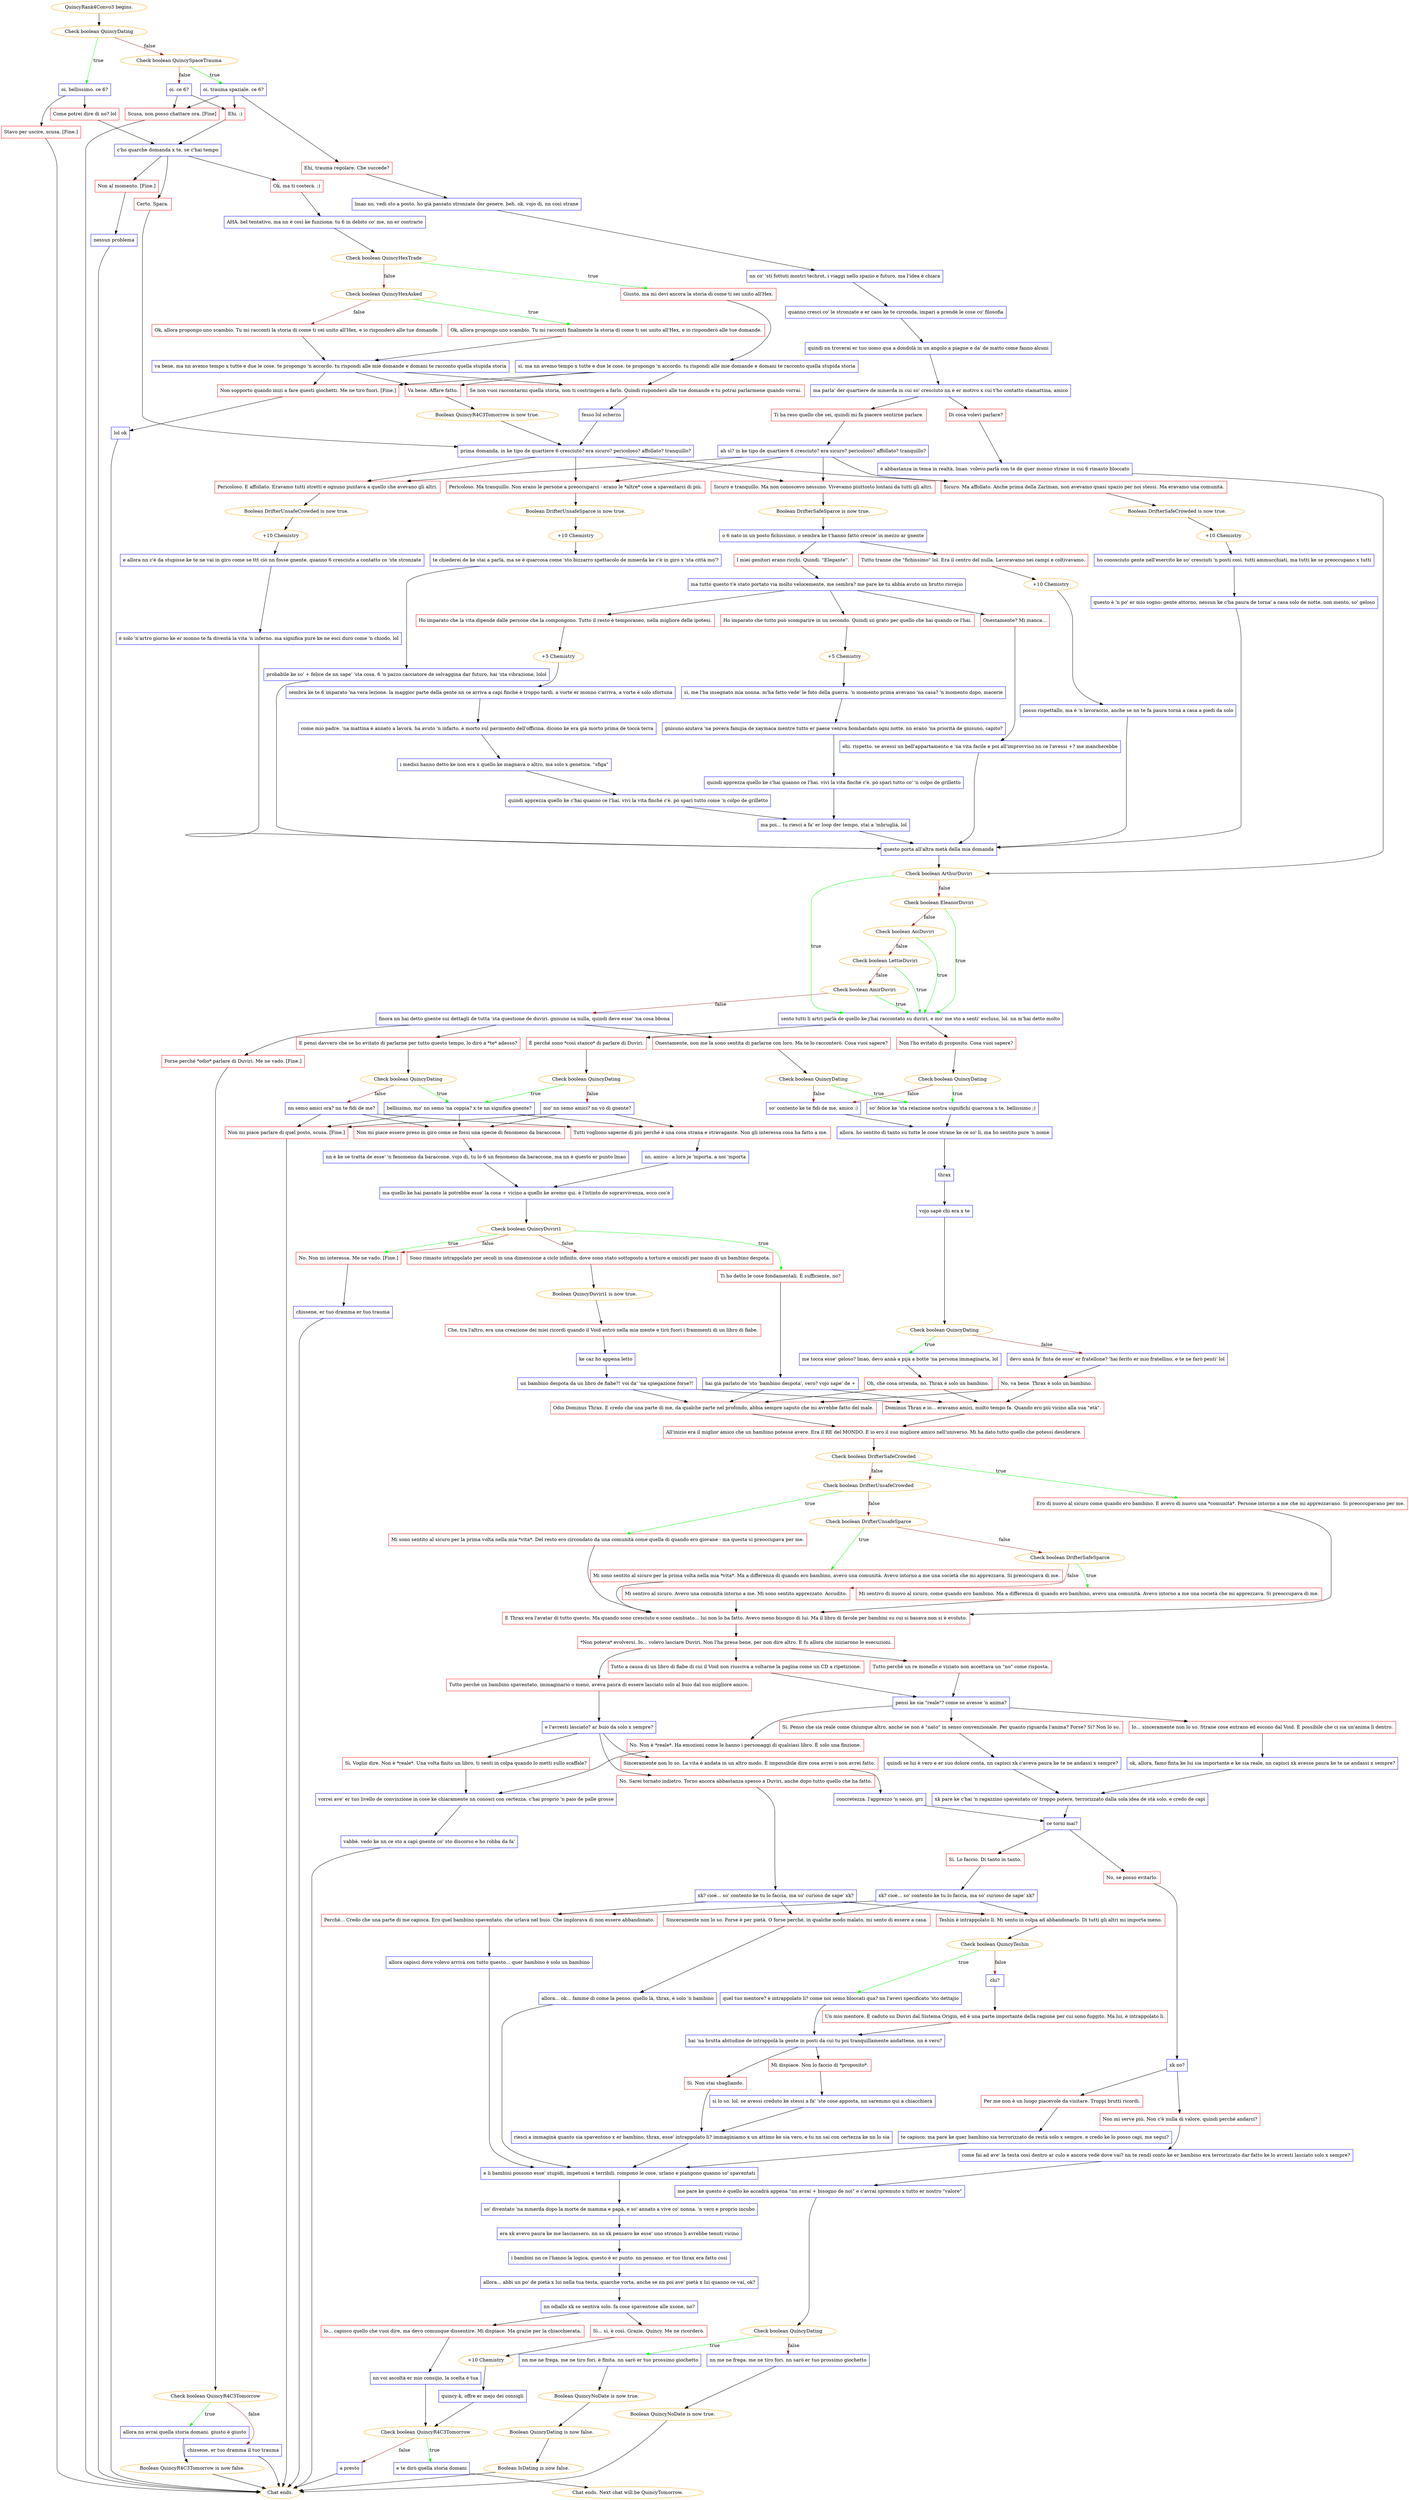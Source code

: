 digraph {
	"QuincyRank4Convo3 begins." [color=orange];
		"QuincyRank4Convo3 begins." -> j552943725;
	j552943725 [label="Check boolean QuincyDating",color=orange];
		j552943725 -> j3530440248 [label=true,color=green];
		j552943725 -> j3004499405 [label=false,color=brown];
	j3530440248 [label="oi. bellissimo. ce 6?",shape=box,color=blue];
		j3530440248 -> j2018792301;
		j3530440248 -> j2000216551;
	j3004499405 [label="Check boolean QuincySpaceTrauma",color=orange];
		j3004499405 -> j890980626 [label=true,color=green];
		j3004499405 -> j508454010 [label=false,color=brown];
	j2018792301 [label="Come potrei dire di no? lol",shape=box,color=red];
		j2018792301 -> j2086897645;
	j2000216551 [label="Stavo per uscire, scusa. [Fine.]",shape=box,color=red];
		j2000216551 -> "Chat ends.";
	j890980626 [label="oi. trauma spaziale. ce 6?",shape=box,color=blue];
		j890980626 -> j4223105536;
		j890980626 -> j945064451;
		j890980626 -> j487187516;
	j508454010 [label="oi. ce 6?",shape=box,color=blue];
		j508454010 -> j945064451;
		j508454010 -> j487187516;
	j2086897645 [label="c'ho quarche domanda x te, se c'hai tempo",shape=box,color=blue];
		j2086897645 -> j2864251124;
		j2086897645 -> j3860993400;
		j2086897645 -> j2898746607;
	"Chat ends." [color=orange];
	j4223105536 [label="Ehi, trauma regolare. Che succede?",shape=box,color=red];
		j4223105536 -> j2911970603;
	j945064451 [label="Ehi. :)",shape=box,color=red];
		j945064451 -> j2086897645;
	j487187516 [label="Scusa, non posso chattare ora. [Fine]",shape=box,color=red];
		j487187516 -> "Chat ends.";
	j2864251124 [label="Certo. Spara.",shape=box,color=red];
		j2864251124 -> j3979159754;
	j3860993400 [label="Ok, ma ti costerà. ;)",shape=box,color=red];
		j3860993400 -> j2468215271;
	j2898746607 [label="Non al momento. [Fine.]",shape=box,color=red];
		j2898746607 -> j3353843708;
	j2911970603 [label="lmao no, vedi sto a posto. ho già passato stronzate der genere. beh. ok. vojo dì, nn così strane",shape=box,color=blue];
		j2911970603 -> j3955709039;
	j3979159754 [label="prima domanda, in ke tipo de quartiere 6 cresciuto? era sicuro? pericoloso? affollato? tranquillo?",shape=box,color=blue];
		j3979159754 -> j3734813152;
		j3979159754 -> j2189154618;
		j3979159754 -> j896474972;
		j3979159754 -> j988923085;
	j2468215271 [label="AHA. bel tentativo, ma nn è così ke funziona. tu 6 in debito co' me, nn er contrario",shape=box,color=blue];
		j2468215271 -> j3869748579;
	j3353843708 [label="nessun problema",shape=box,color=blue];
		j3353843708 -> "Chat ends.";
	j3955709039 [label="nn co' 'sti fottuti mostri techrot, i viaggi nello spazio e futuro, ma l'idea è chiara",shape=box,color=blue];
		j3955709039 -> j2845091650;
	j3734813152 [label="Sicuro. Ma affollato. Anche prima della Zariman, non avevamo quasi spazio per noi stessi. Ma eravamo una comunità.",shape=box,color=red];
		j3734813152 -> j1125657458;
	j2189154618 [label="Pericoloso. E affollato. Eravamo tutti stretti e ognuno puntava a quello che avevano gli altri.",shape=box,color=red];
		j2189154618 -> j3255395516;
	j896474972 [label="Pericoloso. Ma tranquillo. Non erano le persone a preoccuparci - erano le *altre* cose a spaventarci di più.",shape=box,color=red];
		j896474972 -> j3497800448;
	j988923085 [label="Sicuro e tranquillo. Ma non conoscevo nessuno. Vivevamo piuttosto lontani da tutti gli altri.",shape=box,color=red];
		j988923085 -> j4211049836;
	j3869748579 [label="Check boolean QuincyHexTrade",color=orange];
		j3869748579 -> j1299920842 [label=true,color=green];
		j3869748579 -> j4011176701 [label=false,color=brown];
	j2845091650 [label="quanno cresci co' le stronzate e er caos ke te circonda, impari a prendè le cose co' filosofia",shape=box,color=blue];
		j2845091650 -> j4120661467;
	j1125657458 [label="Boolean DrifterSafeCrowded is now true.",color=orange];
		j1125657458 -> j715249634;
	j3255395516 [label="Boolean DrifterUnsafeCrowded is now true.",color=orange];
		j3255395516 -> j4283564578;
	j3497800448 [label="Boolean DrifterUnsafeSparce is now true.",color=orange];
		j3497800448 -> j177340093;
	j4211049836 [label="Boolean DrifterSafeSparce is now true.",color=orange];
		j4211049836 -> j1438583662;
	j1299920842 [label="Giusto, ma mi devi ancora la storia di come ti sei unito all'Hex.",shape=box,color=red];
		j1299920842 -> j3068923089;
	j4011176701 [label="Check boolean QuincyHexAsked",color=orange];
		j4011176701 -> j3034002415 [label=true,color=green];
		j4011176701 -> j3295633003 [label=false,color=brown];
	j4120661467 [label="quindi nn troverai er tuo uomo qua a dondolà in un angolo a piagne e da' de matto come fanno alcuni",shape=box,color=blue];
		j4120661467 -> j3763131045;
	j715249634 [label="+10 Chemistry",color=orange];
		j715249634 -> j2460437312;
	j4283564578 [label="+10 Chemistry",color=orange];
		j4283564578 -> j3147081576;
	j177340093 [label="+10 Chemistry",color=orange];
		j177340093 -> j233882692;
	j1438583662 [label="o 6 nato in un posto fichissimo, o sembra ke t'hanno fatto cresce' in mezzo ar gnente",shape=box,color=blue];
		j1438583662 -> j3756413619;
		j1438583662 -> j708676781;
	j3068923089 [label="sì, ma nn avemo tempo x tutte e due le cose. te propongo 'n accordo. tu rispondi alle mie domande e domani te racconto quella stupida storia",shape=box,color=blue];
		j3068923089 -> j2338483482;
		j3068923089 -> j1137540746;
		j3068923089 -> j102012440;
	j3034002415 [label="Ok, allora propongo uno scambio. Tu mi racconti finalmente la storia di come ti sei unito all'Hex, e io risponderò alle tue domande.",shape=box,color=red];
		j3034002415 -> j2270011758;
	j3295633003 [label="Ok, allora propongo uno scambio. Tu mi racconti la storia di come ti sei unito all'Hex, e io risponderò alle tue domande.",shape=box,color=red];
		j3295633003 -> j2270011758;
	j3763131045 [label="ma parla' der quartiere de mmerda in cui so' cresciuto nn è er motivo x cui t'ho contatto stamattina, amico",shape=box,color=blue];
		j3763131045 -> j1988281067;
		j3763131045 -> j987025079;
	j2460437312 [label="ho conosciuto gente nell'esercito ke so' cresciuti 'n posti così. tutti ammucchiati, ma tutti ke se preoccupano x tutti",shape=box,color=blue];
		j2460437312 -> j2886828888;
	j3147081576 [label="e allora nn c'è da stupisse ke te ne vai in giro come se ttt ciò nn fosse gnente. quanno 6 cresciuto a contatto co 'ste stronzate",shape=box,color=blue];
		j3147081576 -> j2645347624;
	j233882692 [label="te chiederei de ke stai a parlà, ma se è quarcosa come 'sto bizzarro spettacolo de mmerda ke c'è in giro x 'sta città mo'?",shape=box,color=blue];
		j233882692 -> j1215919859;
	j3756413619 [label="Tutto tranne che \"fichissimo\" lol. Era il centro del nulla. Lavoravamo nei campi e coltivavamo.",shape=box,color=red];
		j3756413619 -> j72920640;
	j708676781 [label="I miei genitori erano ricchi. Quindi. \"Elegante''.",shape=box,color=red];
		j708676781 -> j94483883;
	j2338483482 [label="Va bene. Affare fatto.",shape=box,color=red];
		j2338483482 -> j3754417540;
	j1137540746 [label="Se non vuoi raccontarmi quella storia, non ti costringerò a farlo. Quindi risponderò alle tue domande e tu potrai parlarmene quando vorrai.",shape=box,color=red];
		j1137540746 -> j968381009;
	j102012440 [label="Non sopporto quando inizi a fare questi giochetti. Me ne tiro fuori. [Fine.]",shape=box,color=red];
		j102012440 -> j3729148362;
	j2270011758 [label="va bene, ma nn avemo tempo x tutte e due le cose. te propongo 'n accordo. tu rispondi alle mie domande e domani te racconto quella stupida storia",shape=box,color=blue];
		j2270011758 -> j2338483482;
		j2270011758 -> j1137540746;
		j2270011758 -> j102012440;
	j1988281067 [label="Di cosa volevi parlare?",shape=box,color=red];
		j1988281067 -> j3135037762;
	j987025079 [label="Ti ha reso quello che sei, quindi mi fa piacere sentirne parlare.",shape=box,color=red];
		j987025079 -> j1474488615;
	j2886828888 [label="questo è 'n po' er mio sogno: gente attorno, nessun ke c'ha paura de torna' a casa solo de notte. non mento, so' geloso",shape=box,color=blue];
		j2886828888 -> j1715130061;
	j2645347624 [label="è solo 'n'artro giorno ke er monno te fa diventà la vita 'n inferno. ma significa pure ke ne esci duro come 'n chiodo, lol",shape=box,color=blue];
		j2645347624 -> j1715130061;
	j1215919859 [label="probabile ke so' + felice de nn sape' 'sta cosa. 6 'n pazzo cacciatore de selvaggina dar futuro, hai 'sta vibrazione, lolol",shape=box,color=blue];
		j1215919859 -> j1715130061;
	j72920640 [label="+10 Chemistry",color=orange];
		j72920640 -> j3797809589;
	j94483883 [label="ma tutto questo t'è stato portato via molto velocemente, me sembra? me pare ke tu abbia avuto un brutto risvejio",shape=box,color=blue];
		j94483883 -> j1287265376;
		j94483883 -> j904264138;
		j94483883 -> j3842045987;
	j3754417540 [label="Boolean QuincyR4C3Tomorrow is now true.",color=orange];
		j3754417540 -> j3979159754;
	j968381009 [label="fesso lol scherzo",shape=box,color=blue];
		j968381009 -> j3979159754;
	j3729148362 [label="lol ok",shape=box,color=blue];
		j3729148362 -> "Chat ends.";
	j3135037762 [label="è abbastanza in tema in realtà, lmao. volevo parlà con te de quer monno strano in cui 6 rimasto bloccato",shape=box,color=blue];
		j3135037762 -> j3268356592;
	j1474488615 [label="ah sì? in ke tipo de quartiere 6 cresciuto? era sicuro? pericoloso? affollato? tranquillo?",shape=box,color=blue];
		j1474488615 -> j3734813152;
		j1474488615 -> j2189154618;
		j1474488615 -> j896474972;
		j1474488615 -> j988923085;
	j1715130061 [label="questo porta all'altra metà della mia domanda",shape=box,color=blue];
		j1715130061 -> j3268356592;
	j3797809589 [label="posso rispettallo, ma è 'n lavoraccio, anche se nn te fa paura tornà a casa a piedi da solo",shape=box,color=blue];
		j3797809589 -> j1715130061;
	j1287265376 [label="Onestamente? Mi manca...",shape=box,color=red];
		j1287265376 -> j3659253538;
	j904264138 [label="Ho imparato che tutto può scomparire in un secondo. Quindi sii grato per quello che hai quando ce l'hai.",shape=box,color=red];
		j904264138 -> j3972086035;
	j3842045987 [label="Ho imparato che la vita dipende dalle persone che la compongono. Tutto il resto è temporaneo, nella migliore delle ipotesi.",shape=box,color=red];
		j3842045987 -> j2885222448;
	j3268356592 [label="Check boolean ArthurDuviri",color=orange];
		j3268356592 -> j4285696807 [label=true,color=green];
		j3268356592 -> j4104290587 [label=false,color=brown];
	j3659253538 [label="ehi. rispetto. se avessi un bell'appartamento e 'na vita facile e poi all'improvviso nn ce l'avessi +? me mancherebbe",shape=box,color=blue];
		j3659253538 -> j1715130061;
	j3972086035 [label="+5 Chemistry",color=orange];
		j3972086035 -> j1439997123;
	j2885222448 [label="+5 Chemistry",color=orange];
		j2885222448 -> j3430995074;
	j4285696807 [label="sento tutti li artri parlà de quello ke j'hai raccontato su duviri, e mo' me sto a senti' escluso, lol. nn m'hai detto molto",shape=box,color=blue];
		j4285696807 -> j2684613744;
		j4285696807 -> j3316553745;
	j4104290587 [label="Check boolean EleanorDuviri",color=orange];
		j4104290587 -> j4285696807 [label=true,color=green];
		j4104290587 -> j481100708 [label=false,color=brown];
	j1439997123 [label="sì, me l'ha insegnato mia nonna. m'ha fatto vede' le foto della guerra. 'n momento prima avevano 'na casa? 'n momento dopo, macerie",shape=box,color=blue];
		j1439997123 -> j1775836613;
	j3430995074 [label="sembra ke te 6 imparato 'na vera lezione. la maggior parte della gente nn ce arriva a capì finché è troppo tardi. a vorte er monno c'arriva, a vorte è solo sfortuna",shape=box,color=blue];
		j3430995074 -> j3159566959;
	j2684613744 [label="Non l'ho evitato di proposito. Cosa vuoi sapere?",shape=box,color=red];
		j2684613744 -> j1049962924;
	j3316553745 [label="È perché sono *così stanco* di parlare di Duviri.",shape=box,color=red];
		j3316553745 -> j2517674731;
	j481100708 [label="Check boolean AoiDuviri",color=orange];
		j481100708 -> j4285696807 [label=true,color=green];
		j481100708 -> j2629651196 [label=false,color=brown];
	j1775836613 [label="gnisuno aiutava 'na povera famijia de xaymaca mentre tutto er paese veniva bombardato ogni notte. nn erano 'na priorità de gnisuno, capito?",shape=box,color=blue];
		j1775836613 -> j4107076764;
	j3159566959 [label="come mio padre. 'na mattina è annato a lavorà. ha avuto 'n infarto. è morto sul pavimento dell'officina. dicono ke era già morto prima de toccà terra",shape=box,color=blue];
		j3159566959 -> j2543134048;
	j1049962924 [label="Check boolean QuincyDating",color=orange];
		j1049962924 -> j3390173935 [label=true,color=green];
		j1049962924 -> j136155909 [label=false,color=brown];
	j2517674731 [label="Check boolean QuincyDating",color=orange];
		j2517674731 -> j135924948 [label=true,color=green];
		j2517674731 -> j3891911607 [label=false,color=brown];
	j2629651196 [label="Check boolean LettieDuviri",color=orange];
		j2629651196 -> j4285696807 [label=true,color=green];
		j2629651196 -> j1771238635 [label=false,color=brown];
	j4107076764 [label="quindi apprezza quello ke c'hai quanno ce l'hai. vivi la vita finché c'è. pò sparì tutto co' 'n colpo de grilletto",shape=box,color=blue];
		j4107076764 -> j1970197003;
	j2543134048 [label="i medici hanno detto ke non era x quello ke magnava o altro, ma solo x genetica. \"sfiga\"",shape=box,color=blue];
		j2543134048 -> j1814192510;
	j3390173935 [label="so' felice ke 'sta relazione nostra significhi quarcosa x te, bellissimo ;)",shape=box,color=blue];
		j3390173935 -> j3959971223;
	j136155909 [label="so' contento ke te fidi de me, amico :)",shape=box,color=blue];
		j136155909 -> j3959971223;
	j135924948 [label="bellissimo, mo' nn semo 'na coppia? x te nn significa gnente?",shape=box,color=blue];
		j135924948 -> j2391237819;
		j135924948 -> j1728458974;
		j135924948 -> j1824346713;
	j3891911607 [label="mo' nn semo amici? nn vò dì gnente?",shape=box,color=blue];
		j3891911607 -> j2391237819;
		j3891911607 -> j1728458974;
		j3891911607 -> j1824346713;
	j1771238635 [label="Check boolean AmirDuviri",color=orange];
		j1771238635 -> j4285696807 [label=true,color=green];
		j1771238635 -> j684354933 [label=false,color=brown];
	j1970197003 [label="ma poi... tu riesci a fa' er loop der tempo, stai a 'mbruglià, lol",shape=box,color=blue];
		j1970197003 -> j1715130061;
	j1814192510 [label="quindi apprezza quello ke c'hai quanno ce l'hai. vivi la vita finché c'è. pò sparì tutto come 'n colpo de grilletto",shape=box,color=blue];
		j1814192510 -> j1970197003;
	j3959971223 [label="allora. ho sentito dì tanto su tutte le cose strane ke ce so' lì, ma ho sentito pure 'n nome",shape=box,color=blue];
		j3959971223 -> j709009025;
	j2391237819 [label="Tutti vogliono saperne di più perché è una cosa strana e stravagante. Non gli interessa cosa ha fatto a me.",shape=box,color=red];
		j2391237819 -> j3998995267;
	j1728458974 [label="Non mi piace essere preso in giro come se fossi una specie di fenomeno da baraccone.",shape=box,color=red];
		j1728458974 -> j2918986514;
	j1824346713 [label="Non mi piace parlare di quel posto, scusa. [Fine.]",shape=box,color=red];
		j1824346713 -> "Chat ends.";
	j684354933 [label="finora nn hai detto gnente sui dettagli de tutta 'sta questione de duviri. gnisuno sa nulla, quindi deve esse' 'na cosa bbona",shape=box,color=blue];
		j684354933 -> j2877705770;
		j684354933 -> j980447234;
		j684354933 -> j111393147;
	j709009025 [label="thrax",shape=box,color=blue];
		j709009025 -> j731334572;
	j3998995267 [label="no, amico - a loro je 'mporta. a noi 'mporta",shape=box,color=blue];
		j3998995267 -> j1787868100;
	j2918986514 [label="nn è ke se tratta de esse' 'n fenomeno da baraccone. vojo dì, tu lo 6 un fenomeno da baraccone, ma nn è questo er punto lmao",shape=box,color=blue];
		j2918986514 -> j1787868100;
	j2877705770 [label="Onestamente, non me la sono sentita di parlarne con loro. Ma te lo racconterò. Cosa vuoi sapere?",shape=box,color=red];
		j2877705770 -> j1970620959;
	j980447234 [label="E pensi davvero che se ho evitato di parlarne per tutto questo tempo, lo dirò a *te* adesso?",shape=box,color=red];
		j980447234 -> j1548335853;
	j111393147 [label="Forse perché *odio* parlare di Duviri. Me ne vado. [Fine.]",shape=box,color=red];
		j111393147 -> j3137933610;
	j731334572 [label="vojo sapè chi era x te",shape=box,color=blue];
		j731334572 -> j3518307430;
	j1787868100 [label="ma quello ke hai passato là potrebbe esse' la cosa + vicino a quello ke avemo qui. è l'istinto de sopravvivenza, ecco cos'è",shape=box,color=blue];
		j1787868100 -> j1065292502;
	j1970620959 [label="Check boolean QuincyDating",color=orange];
		j1970620959 -> j3390173935 [label=true,color=green];
		j1970620959 -> j136155909 [label=false,color=brown];
	j1548335853 [label="Check boolean QuincyDating",color=orange];
		j1548335853 -> j135924948 [label=true,color=green];
		j1548335853 -> j65610408 [label=false,color=brown];
	j3137933610 [label="Check boolean QuincyR4C3Tomorrow",color=orange];
		j3137933610 -> j889584954 [label=true,color=green];
		j3137933610 -> j1326012038 [label=false,color=brown];
	j3518307430 [label="Check boolean QuincyDating",color=orange];
		j3518307430 -> j3996030757 [label=true,color=green];
		j3518307430 -> j4215306422 [label=false,color=brown];
	j1065292502 [label="Check boolean QuincyDuviri1",color=orange];
		j1065292502 -> j3144878580 [label=true,color=green];
		j1065292502 -> j825689257 [label=true,color=green];
		j1065292502 -> j1930074749 [label=false,color=brown];
		j1065292502 -> j825689257 [label=false,color=brown];
	j65610408 [label="nn semo amici ora? nn te fidi de me?",shape=box,color=blue];
		j65610408 -> j2391237819;
		j65610408 -> j1728458974;
		j65610408 -> j1824346713;
	j889584954 [label="allora nn avrai quella storia domani. giusto è giusto",shape=box,color=blue];
		j889584954 -> j10984581;
	j1326012038 [label="chissene, er tuo dramma il tuo trauma",shape=box,color=blue];
		j1326012038 -> "Chat ends.";
	j3996030757 [label="me tocca esse' geloso? lmao, devo annà a pijà a botte 'na persona immaginaria, lol",shape=box,color=blue];
		j3996030757 -> j4059283655;
	j4215306422 [label="devo annà fa' finta de esse' er fratellone? 'hai ferito er mio fratellino, e te ne farò pentì' lol",shape=box,color=blue];
		j4215306422 -> j1767146426;
	j3144878580 [label="Ti ho detto le cose fondamentali. È sufficiente, no?",shape=box,color=red];
		j3144878580 -> j4092507212;
	j825689257 [label="No. Non mi interessa. Me ne vado. [Fine.]",shape=box,color=red];
		j825689257 -> j2485415041;
	j1930074749 [label="Sono rimasto intrappolato per secoli in una dimensione a ciclo infinito, dove sono stato sottoposto a torture e omicidi per mano di un bambino despota.",shape=box,color=red];
		j1930074749 -> j1472441110;
	j10984581 [label="Boolean QuincyR4C3Tomorrow is now false.",color=orange];
		j10984581 -> "Chat ends.";
	j4059283655 [label="Oh, che cosa orrenda, no. Thrax è solo un bambino.",shape=box,color=red];
		j4059283655 -> j2265616393;
		j4059283655 -> j2111164982;
	j1767146426 [label="No, va bene. Thrax è solo un bambino.",shape=box,color=red];
		j1767146426 -> j2111164982;
		j1767146426 -> j2265616393;
	j4092507212 [label="hai già parlato de 'sto 'bambino despota', vero? vojo sape' de +",shape=box,color=blue];
		j4092507212 -> j2111164982;
		j4092507212 -> j2265616393;
	j2485415041 [label="chissene, er tuo dramma er tuo trauma",shape=box,color=blue];
		j2485415041 -> "Chat ends.";
	j1472441110 [label="Boolean QuincyDuviri1 is now true.",color=orange];
		j1472441110 -> j1025765454;
	j2265616393 [label="Odio Dominus Thrax. E credo che una parte di me, da qualche parte nel profondo, abbia sempre saputo che mi avrebbe fatto del male.",shape=box,color=red];
		j2265616393 -> j3932742714;
	j2111164982 [label="Dominus Thrax e io... eravamo amici, molto tempo fa. Quando ero più vicino alla sua \"età\".",shape=box,color=red];
		j2111164982 -> j3932742714;
	j1025765454 [label="Che, tra l'altro, era una creazione dei miei ricordi quando il Void entrò nella mia mente e tirò fuori i frammenti di un libro di fiabe.",shape=box,color=red];
		j1025765454 -> j3195932854;
	j3932742714 [label="All'inizio era il miglior amico che un bambino potesse avere. Era il RE del MONDO. E io ero il suo migliore amico nell'universo. Mi ha dato tutto quello che potessi desiderare.",shape=box,color=red];
		j3932742714 -> j2662847170;
	j3195932854 [label="ke caz ho appena letto",shape=box,color=blue];
		j3195932854 -> j4286283210;
	j2662847170 [label="Check boolean DrifterSafeCrowded",color=orange];
		j2662847170 -> j4111604436 [label=true,color=green];
		j2662847170 -> j994130163 [label=false,color=brown];
	j4286283210 [label="un bambino despota da un libro de fiabe?! voi da' 'na spiegazione forse?!",shape=box,color=blue];
		j4286283210 -> j2111164982;
		j4286283210 -> j2265616393;
	j4111604436 [label="Ero di nuovo al sicuro come quando ero bambino. E avevo di nuovo una *comunità*. Persone intorno a me che mi apprezzavano. Si preoccupavano per me.",shape=box,color=red];
		j4111604436 -> j3957058547;
	j994130163 [label="Check boolean DrifterUnsafeCrowded",color=orange];
		j994130163 -> j580393273 [label=true,color=green];
		j994130163 -> j3323227003 [label=false,color=brown];
	j3957058547 [label="E Thrax era l'avatar di tutto questo. Ma quando sono cresciuto e sono cambiato... lui non lo ha fatto. Avevo meno bisogno di lui. Ma il libro di favole per bambini su cui si basava non si è evoluto.",shape=box,color=red];
		j3957058547 -> j1764368878;
	j580393273 [label="Mi sono sentito al sicuro per la prima volta nella mia *vita*. Del resto ero circondato da una comunità come quella di quando ero giovane - ma questa si preoccupava per me.",shape=box,color=red];
		j580393273 -> j3957058547;
	j3323227003 [label="Check boolean DrifterUnsafeSparce",color=orange];
		j3323227003 -> j3690351079 [label=true,color=green];
		j3323227003 -> j2575966162 [label=false,color=brown];
	j1764368878 [label="*Non poteva* evolversi. Io... volevo lasciare Duviri. Non l'ha presa bene, per non dire altro. E fu allora che iniziarono le esecuzioni.",shape=box,color=red];
		j1764368878 -> j3123238709;
		j1764368878 -> j2199964153;
		j1764368878 -> j2899956943;
	j3690351079 [label="Mi sono sentito al sicuro per la prima volta nella mia *vita*. Ma a differenza di quando ero bambino, avevo una comunità. Avevo intorno a me una società che mi apprezzava. Si preoccupava di me.",shape=box,color=red];
		j3690351079 -> j3957058547;
	j2575966162 [label="Check boolean DrifterSafeSparce",color=orange];
		j2575966162 -> j3028011051 [label=true,color=green];
		j2575966162 -> j2283892995 [label=false,color=brown];
	j3123238709 [label="Tutto perché un re monello e viziato non accettava un \"no\" come risposta.",shape=box,color=red];
		j3123238709 -> j3532829245;
	j2199964153 [label="Tutto a causa di un libro di fiabe di cui il Void non riusciva a voltarne la pagina come un CD a ripetizione.",shape=box,color=red];
		j2199964153 -> j3532829245;
	j2899956943 [label="Tutto perché un bambino spaventato, immaginario o meno, aveva paura di essere lasciato solo al buio dal suo migliore amico.",shape=box,color=red];
		j2899956943 -> j1323589595;
	j3028011051 [label="Mi sentivo di nuovo al sicuro, come quando ero bambino. Ma a differenza di quando ero bambino, avevo una comunità. Avevo intorno a me una società che mi apprezzava. Si preoccupava di me.",shape=box,color=red];
		j3028011051 -> j3957058547;
	j2283892995 [label="Mi sentivo al sicuro. Avevo una comunità intorno a me. Mi sono sentito apprezzato. Accudito.",shape=box,color=red];
		j2283892995 -> j3957058547;
	j3532829245 [label="pensi ke sia \"reale\"? come se avesse 'n anima?",shape=box,color=blue];
		j3532829245 -> j1347494156;
		j3532829245 -> j1818288150;
		j3532829245 -> j3728943033;
	j1323589595 [label="e l'avresti lasciato? ar buio da solo x sempre?",shape=box,color=blue];
		j1323589595 -> j802714967;
		j1323589595 -> j2085347536;
		j1323589595 -> j1938721939;
	j1347494156 [label="Sì. Penso che sia reale come chiunque altro, anche se non è \"nato\" in senso convenzionale. Per quanto riguarda l'anima? Forse? Sì? Non lo so.",shape=box,color=red];
		j1347494156 -> j3768741223;
	j1818288150 [label="Io... sinceramente non lo so. Strane cose entrano ed escono dal Void. È possibile che ci sia un'anima lì dentro.",shape=box,color=red];
		j1818288150 -> j3173849780;
	j3728943033 [label="No. Non è *reale*. Ha emozioni come le hanno i personaggi di qualsiasi libro. È solo una finzione.",shape=box,color=red];
		j3728943033 -> j2057421145;
	j802714967 [label="No. Sarei tornato indietro. Torno ancora abbastanza spesso a Duviri, anche dopo tutto quello che ha fatto.",shape=box,color=red];
		j802714967 -> j2308740977;
	j2085347536 [label="Sì. Voglio dire. Non è *reale*. Una volta finito un libro, ti senti in colpa quando lo metti sullo scaffale?",shape=box,color=red];
		j2085347536 -> j2057421145;
	j1938721939 [label="Sinceramente non lo so. La vita è andata in un altro modo. È impossibile dire cosa avrei o non avrei fatto.",shape=box,color=red];
		j1938721939 -> j3409917456;
	j3768741223 [label="quindi se lui è vero e er suo dolore conta, nn capisci xk c'aveva paura ke te ne andassi x sempre?",shape=box,color=blue];
		j3768741223 -> j4159517718;
	j3173849780 [label="ok, allora, famo finta ke lui sia importante e ke sia reale, nn capisci xk avesse paura ke te ne andassi x sempre?",shape=box,color=blue];
		j3173849780 -> j4159517718;
	j2057421145 [label="vorrei ave' er tuo livello de convinzione in cose ke chiaramente nn conosci con certezza. c'hai proprio 'n paio de palle grosse",shape=box,color=blue];
		j2057421145 -> j3276717928;
	j2308740977 [label="xk? cioè... so' contento ke tu lo faccia, ma so' curioso de sape' xk?",shape=box,color=blue];
		j2308740977 -> j578342395;
		j2308740977 -> j52723244;
		j2308740977 -> j2777426095;
	j3409917456 [label="concretezza. l'apprezzo 'n sacco, grz",shape=box,color=blue];
		j3409917456 -> j819589948;
	j4159517718 [label="xk pare ke c'hai 'n ragazzino spaventato co' troppo potere, terrorizzato dalla sola idea de stà solo. e credo de capì",shape=box,color=blue];
		j4159517718 -> j819589948;
	j3276717928 [label="vabbè. vedo ke nn ce sto a capì gnente co' sto discorso e ho robba da fa'",shape=box,color=blue];
		j3276717928 -> "Chat ends.";
	j578342395 [label="Perché... Credo che una parte di me capisca. Ero quel bambino spaventato, che urlava nel buio. Che implorava di non essere abbandonato.",shape=box,color=red];
		j578342395 -> j2966539772;
	j52723244 [label="Sinceramente non lo so. Forse è per pietà. O forse perché, in qualche modo malato, mi sento di essere a casa.",shape=box,color=red];
		j52723244 -> j1337451344;
	j2777426095 [label="Teshin è intrappolato lì. Mi sento in colpa ad abbandonarlo. Di tutti gli altri mi importa meno.",shape=box,color=red];
		j2777426095 -> j2913113973;
	j819589948 [label="ce torni mai?",shape=box,color=blue];
		j819589948 -> j339117039;
		j819589948 -> j517550510;
	j2966539772 [label="allora capisci dove volevo arrivà con tutto questo... quer bambino è solo un bambino",shape=box,color=blue];
		j2966539772 -> j1254238743;
	j1337451344 [label="allora... ok... famme dì come la penso. quello là, thrax, è solo 'n bambino",shape=box,color=blue];
		j1337451344 -> j1254238743;
	j2913113973 [label="Check boolean QuincyTeshin",color=orange];
		j2913113973 -> j4266748222 [label=true,color=green];
		j2913113973 -> j765949701 [label=false,color=brown];
	j339117039 [label="Sì. Lo faccio. Di tanto in tanto.",shape=box,color=red];
		j339117039 -> j2662751352;
	j517550510 [label="No, se posso evitarlo.",shape=box,color=red];
		j517550510 -> j3624432154;
	j1254238743 [label="e li bambini possono esse' stupidi, impetuosi e terribili. rompono le cose, urlano e piangono quanno so' spaventati",shape=box,color=blue];
		j1254238743 -> j14596439;
	j4266748222 [label="quel tuo mentore? è intrappolato lì? come noi semo bloccati qua? nn l'avevi specificato 'sto dettajio",shape=box,color=blue];
		j4266748222 -> j349471477;
	j765949701 [label="chi?",shape=box,color=blue];
		j765949701 -> j3012552594;
	j2662751352 [label="xk? cioè... so' contento ke tu lo faccia, ma so' curioso de sape' xk?",shape=box,color=blue];
		j2662751352 -> j2777426095;
		j2662751352 -> j578342395;
		j2662751352 -> j52723244;
	j3624432154 [label="xk no?",shape=box,color=blue];
		j3624432154 -> j3991186577;
		j3624432154 -> j2038809244;
	j14596439 [label="so' diventato 'na mmerda dopo la morte de mamma e papà, e so' annato a vive co' nonna. 'n vero e proprio incubo",shape=box,color=blue];
		j14596439 -> j2531119601;
	j349471477 [label="hai 'na brutta abitudine de intrappolà la gente in posti da cui tu poi tranquillamente andattene, nn è vero?",shape=box,color=blue];
		j349471477 -> j3283337263;
		j349471477 -> j1488370532;
	j3012552594 [label="Un mio mentore. È caduto su Duviri dal Sistema Origin, ed è una parte importante della ragione per cui sono fuggito. Ma lui, è intrappolato lì.",shape=box,color=red];
		j3012552594 -> j349471477;
	j3991186577 [label="Per me non è un luogo piacevole da visitare. Troppi brutti ricordi.",shape=box,color=red];
		j3991186577 -> j2831951330;
	j2038809244 [label="Non mi serve più. Non c'è nulla di valore, quindi perché andarci?",shape=box,color=red];
		j2038809244 -> j1105554394;
	j2531119601 [label="era xk avevo paura ke me lasciassero. nn so xk pensavo ke esse' uno stronzo li avrebbe tenuti vicino",shape=box,color=blue];
		j2531119601 -> j89664882;
	j3283337263 [label="Sì. Non stai sbagliando.",shape=box,color=red];
		j3283337263 -> j854139635;
	j1488370532 [label="Mi dispiace. Non lo faccio di *proposito*.",shape=box,color=red];
		j1488370532 -> j2792635981;
	j2831951330 [label="te capisco. ma pare ke quer bambino sia terrorizzato de restà solo x sempre. e credo ke lo posso capì, me segui?",shape=box,color=blue];
		j2831951330 -> j1254238743;
	j1105554394 [label="come fai ad ave' la testa così dentro ar culo e ancora vedè dove vai? nn te rendi conto ke er bambino era terrorizzato dar fatto ke lo avresti lasciato solo x sempre?",shape=box,color=blue];
		j1105554394 -> j1994811681;
	j89664882 [label="i bambini nn ce l'hanno la logica, questo è er punto. nn pensano. er tuo thrax era fatto così",shape=box,color=blue];
		j89664882 -> j2618026848;
	j854139635 [label="riesci a immaginà quanto sia spaventoso x er bambino, thrax, esse' intrappolato lì? immaginiamo x un attimo ke sia vero, e tu nn sai con certezza ke nn lo sia",shape=box,color=blue];
		j854139635 -> j1254238743;
	j2792635981 [label="sì lo so. lol. se avessi creduto ke stessi a fa' 'ste cose apposta, nn saremmo qui a chiacchierà",shape=box,color=blue];
		j2792635981 -> j854139635;
	j1994811681 [label="me pare ke questo è quello ke accadrà appena \"nn avrai + bisogno de noi\" e c'avrai spremuto x tutto er nostro \"valore\"",shape=box,color=blue];
		j1994811681 -> j1234817647;
	j2618026848 [label="allora... abbi un po' de pietà x lui nella tua testa, quarche vorta, anche se nn poi ave' pietà x lui quanno ce vai, ok?",shape=box,color=blue];
		j2618026848 -> j1122447349;
	j1234817647 [label="Check boolean QuincyDating",color=orange];
		j1234817647 -> j1229562244 [label=true,color=green];
		j1234817647 -> j3816556848 [label=false,color=brown];
	j1122447349 [label="nn odiallo xk se sentiva solo. fa cose spaventose alle xsone, no?",shape=box,color=blue];
		j1122447349 -> j3439198231;
		j1122447349 -> j980888836;
	j1229562244 [label="nn me ne frega. me ne tiro fori. è finita. nn sarò er tuo prossimo giochetto",shape=box,color=blue];
		j1229562244 -> j3567260245;
	j3816556848 [label="nn me ne frega. me ne tiro fori. nn sarò er tuo prossimo giochetto",shape=box,color=blue];
		j3816556848 -> j632329483;
	j3439198231 [label="Io... capisco quello che vuoi dire, ma devo comunque dissentire. Mi dispiace. Ma grazie per la chiacchierata.",shape=box,color=red];
		j3439198231 -> j3657479035;
	j980888836 [label="Sì... sì, è così. Grazie, Quincy. Me ne ricorderò.",shape=box,color=red];
		j980888836 -> j3489220620;
	j3567260245 [label="Boolean QuincyNoDate is now true.",color=orange];
		j3567260245 -> j3990685114;
	j632329483 [label="Boolean QuincyNoDate is now true.",color=orange];
		j632329483 -> "Chat ends.";
	j3657479035 [label="nn voi ascoltà er mio consijio, la scelta è tua",shape=box,color=blue];
		j3657479035 -> j3962651380;
	j3489220620 [label="+10 Chemistry",color=orange];
		j3489220620 -> j2030847361;
	j3990685114 [label="Boolean QuincyDating is now false.",color=orange];
		j3990685114 -> j178902881;
	j3962651380 [label="Check boolean QuincyR4C3Tomorrow",color=orange];
		j3962651380 -> j796902469 [label=true,color=green];
		j3962651380 -> j3309732223 [label=false,color=brown];
	j2030847361 [label="quincy-k, offre er mejo dei consigli",shape=box,color=blue];
		j2030847361 -> j3962651380;
	j178902881 [label="Boolean IsDating is now false.",color=orange];
		j178902881 -> "Chat ends.";
	j796902469 [label="e te dirò quella storia domani",shape=box,color=blue];
		j796902469 -> "Chat ends. Next chat will be QuincyTomorrow.";
	j3309732223 [label="a presto",shape=box,color=blue];
		j3309732223 -> "Chat ends.";
	"Chat ends. Next chat will be QuincyTomorrow." [color=orange];
}